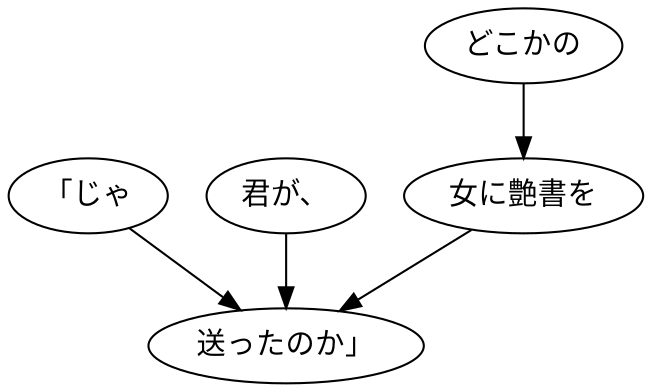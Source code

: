 digraph graph7288 {
	node0 [label="「じゃ"];
	node1 [label="君が、"];
	node2 [label="どこかの"];
	node3 [label="女に艶書を"];
	node4 [label="送ったのか」"];
	node0 -> node4;
	node1 -> node4;
	node2 -> node3;
	node3 -> node4;
}
